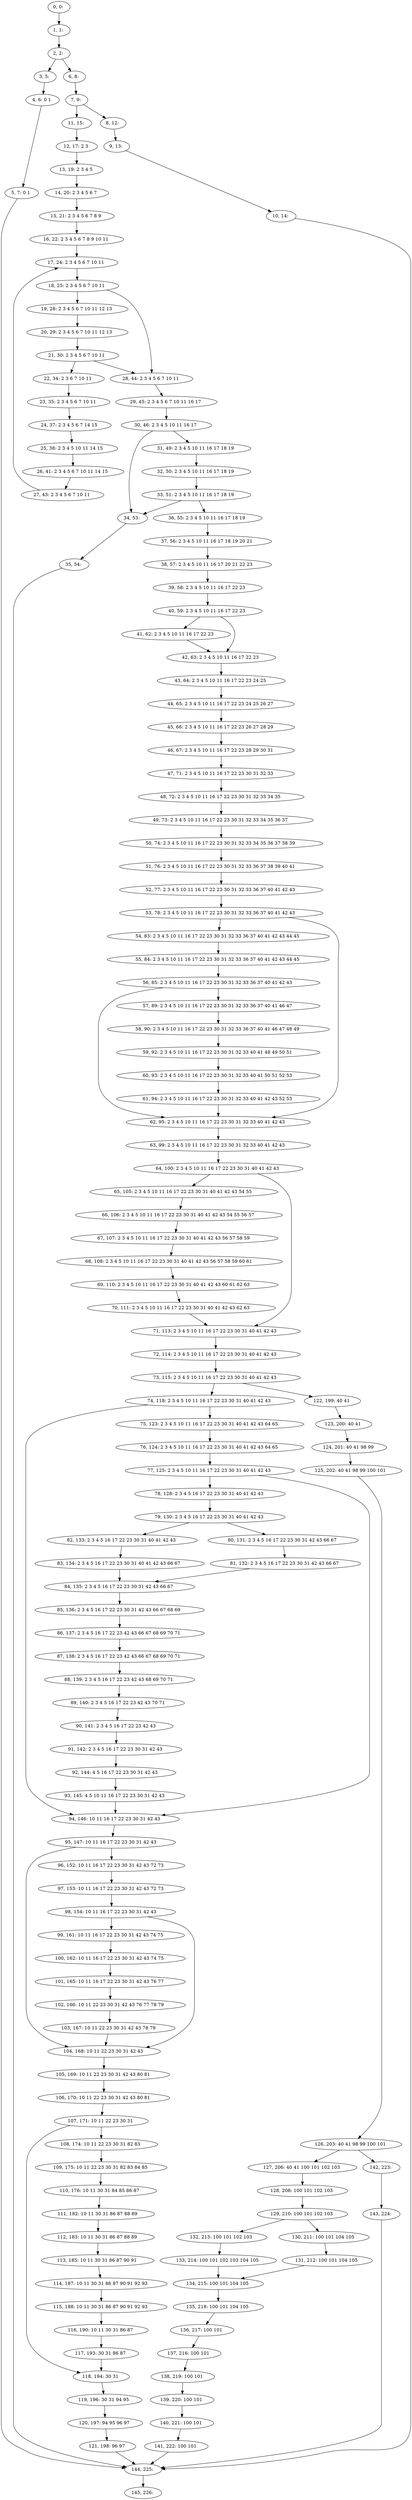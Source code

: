 digraph G {
0[label="0, 0: "];
1[label="1, 1: "];
2[label="2, 2: "];
3[label="3, 5: "];
4[label="4, 6: 0 1 "];
5[label="5, 7: 0 1 "];
6[label="6, 8: "];
7[label="7, 9: "];
8[label="8, 12: "];
9[label="9, 13: "];
10[label="10, 14: "];
11[label="11, 15: "];
12[label="12, 17: 2 3 "];
13[label="13, 19: 2 3 4 5 "];
14[label="14, 20: 2 3 4 5 6 7 "];
15[label="15, 21: 2 3 4 5 6 7 8 9 "];
16[label="16, 22: 2 3 4 5 6 7 8 9 10 11 "];
17[label="17, 24: 2 3 4 5 6 7 10 11 "];
18[label="18, 25: 2 3 4 5 6 7 10 11 "];
19[label="19, 28: 2 3 4 5 6 7 10 11 12 13 "];
20[label="20, 29: 2 3 4 5 6 7 10 11 12 13 "];
21[label="21, 30: 2 3 4 5 6 7 10 11 "];
22[label="22, 34: 2 3 6 7 10 11 "];
23[label="23, 35: 2 3 4 5 6 7 10 11 "];
24[label="24, 37: 2 3 4 5 6 7 14 15 "];
25[label="25, 38: 2 3 4 5 10 11 14 15 "];
26[label="26, 41: 2 3 4 5 6 7 10 11 14 15 "];
27[label="27, 43: 2 3 4 5 6 7 10 11 "];
28[label="28, 44: 2 3 4 5 6 7 10 11 "];
29[label="29, 45: 2 3 4 5 6 7 10 11 16 17 "];
30[label="30, 46: 2 3 4 5 10 11 16 17 "];
31[label="31, 49: 2 3 4 5 10 11 16 17 18 19 "];
32[label="32, 50: 2 3 4 5 10 11 16 17 18 19 "];
33[label="33, 51: 2 3 4 5 10 11 16 17 18 19 "];
34[label="34, 53: "];
35[label="35, 54: "];
36[label="36, 55: 2 3 4 5 10 11 16 17 18 19 "];
37[label="37, 56: 2 3 4 5 10 11 16 17 18 19 20 21 "];
38[label="38, 57: 2 3 4 5 10 11 16 17 20 21 22 23 "];
39[label="39, 58: 2 3 4 5 10 11 16 17 22 23 "];
40[label="40, 59: 2 3 4 5 10 11 16 17 22 23 "];
41[label="41, 62: 2 3 4 5 10 11 16 17 22 23 "];
42[label="42, 63: 2 3 4 5 10 11 16 17 22 23 "];
43[label="43, 64: 2 3 4 5 10 11 16 17 22 23 24 25 "];
44[label="44, 65: 2 3 4 5 10 11 16 17 22 23 24 25 26 27 "];
45[label="45, 66: 2 3 4 5 10 11 16 17 22 23 26 27 28 29 "];
46[label="46, 67: 2 3 4 5 10 11 16 17 22 23 28 29 30 31 "];
47[label="47, 71: 2 3 4 5 10 11 16 17 22 23 30 31 32 33 "];
48[label="48, 72: 2 3 4 5 10 11 16 17 22 23 30 31 32 33 34 35 "];
49[label="49, 73: 2 3 4 5 10 11 16 17 22 23 30 31 32 33 34 35 36 37 "];
50[label="50, 74: 2 3 4 5 10 11 16 17 22 23 30 31 32 33 34 35 36 37 38 39 "];
51[label="51, 76: 2 3 4 5 10 11 16 17 22 23 30 31 32 33 36 37 38 39 40 41 "];
52[label="52, 77: 2 3 4 5 10 11 16 17 22 23 30 31 32 33 36 37 40 41 42 43 "];
53[label="53, 78: 2 3 4 5 10 11 16 17 22 23 30 31 32 33 36 37 40 41 42 43 "];
54[label="54, 83: 2 3 4 5 10 11 16 17 22 23 30 31 32 33 36 37 40 41 42 43 44 45 "];
55[label="55, 84: 2 3 4 5 10 11 16 17 22 23 30 31 32 33 36 37 40 41 42 43 44 45 "];
56[label="56, 85: 2 3 4 5 10 11 16 17 22 23 30 31 32 33 36 37 40 41 42 43 "];
57[label="57, 89: 2 3 4 5 10 11 16 17 22 23 30 31 32 33 36 37 40 41 46 47 "];
58[label="58, 90: 2 3 4 5 10 11 16 17 22 23 30 31 32 33 36 37 40 41 46 47 48 49 "];
59[label="59, 92: 2 3 4 5 10 11 16 17 22 23 30 31 32 33 40 41 48 49 50 51 "];
60[label="60, 93: 2 3 4 5 10 11 16 17 22 23 30 31 32 33 40 41 50 51 52 53 "];
61[label="61, 94: 2 3 4 5 10 11 16 17 22 23 30 31 32 33 40 41 42 43 52 53 "];
62[label="62, 95: 2 3 4 5 10 11 16 17 22 23 30 31 32 33 40 41 42 43 "];
63[label="63, 99: 2 3 4 5 10 11 16 17 22 23 30 31 32 33 40 41 42 43 "];
64[label="64, 100: 2 3 4 5 10 11 16 17 22 23 30 31 40 41 42 43 "];
65[label="65, 105: 2 3 4 5 10 11 16 17 22 23 30 31 40 41 42 43 54 55 "];
66[label="66, 106: 2 3 4 5 10 11 16 17 22 23 30 31 40 41 42 43 54 55 56 57 "];
67[label="67, 107: 2 3 4 5 10 11 16 17 22 23 30 31 40 41 42 43 56 57 58 59 "];
68[label="68, 108: 2 3 4 5 10 11 16 17 22 23 30 31 40 41 42 43 56 57 58 59 60 61 "];
69[label="69, 110: 2 3 4 5 10 11 16 17 22 23 30 31 40 41 42 43 60 61 62 63 "];
70[label="70, 111: 2 3 4 5 10 11 16 17 22 23 30 31 40 41 42 43 62 63 "];
71[label="71, 113: 2 3 4 5 10 11 16 17 22 23 30 31 40 41 42 43 "];
72[label="72, 114: 2 3 4 5 10 11 16 17 22 23 30 31 40 41 42 43 "];
73[label="73, 115: 2 3 4 5 10 11 16 17 22 23 30 31 40 41 42 43 "];
74[label="74, 118: 2 3 4 5 10 11 16 17 22 23 30 31 40 41 42 43 "];
75[label="75, 123: 2 3 4 5 10 11 16 17 22 23 30 31 40 41 42 43 64 65 "];
76[label="76, 124: 2 3 4 5 10 11 16 17 22 23 30 31 40 41 42 43 64 65 "];
77[label="77, 125: 2 3 4 5 10 11 16 17 22 23 30 31 40 41 42 43 "];
78[label="78, 128: 2 3 4 5 16 17 22 23 30 31 40 41 42 43 "];
79[label="79, 130: 2 3 4 5 16 17 22 23 30 31 40 41 42 43 "];
80[label="80, 131: 2 3 4 5 16 17 22 23 30 31 42 43 66 67 "];
81[label="81, 132: 2 3 4 5 16 17 22 23 30 31 42 43 66 67 "];
82[label="82, 133: 2 3 4 5 16 17 22 23 30 31 40 41 42 43 "];
83[label="83, 134: 2 3 4 5 16 17 22 23 30 31 40 41 42 43 66 67 "];
84[label="84, 135: 2 3 4 5 16 17 22 23 30 31 42 43 66 67 "];
85[label="85, 136: 2 3 4 5 16 17 22 23 30 31 42 43 66 67 68 69 "];
86[label="86, 137: 2 3 4 5 16 17 22 23 42 43 66 67 68 69 70 71 "];
87[label="87, 138: 2 3 4 5 16 17 22 23 42 43 66 67 68 69 70 71 "];
88[label="88, 139: 2 3 4 5 16 17 22 23 42 43 68 69 70 71 "];
89[label="89, 140: 2 3 4 5 16 17 22 23 42 43 70 71 "];
90[label="90, 141: 2 3 4 5 16 17 22 23 42 43 "];
91[label="91, 142: 2 3 4 5 16 17 22 23 30 31 42 43 "];
92[label="92, 144: 4 5 16 17 22 23 30 31 42 43 "];
93[label="93, 145: 4 5 10 11 16 17 22 23 30 31 42 43 "];
94[label="94, 146: 10 11 16 17 22 23 30 31 42 43 "];
95[label="95, 147: 10 11 16 17 22 23 30 31 42 43 "];
96[label="96, 152: 10 11 16 17 22 23 30 31 42 43 72 73 "];
97[label="97, 153: 10 11 16 17 22 23 30 31 42 43 72 73 "];
98[label="98, 154: 10 11 16 17 22 23 30 31 42 43 "];
99[label="99, 161: 10 11 16 17 22 23 30 31 42 43 74 75 "];
100[label="100, 162: 10 11 16 17 22 23 30 31 42 43 74 75 "];
101[label="101, 165: 10 11 16 17 22 23 30 31 42 43 76 77 "];
102[label="102, 166: 10 11 22 23 30 31 42 43 76 77 78 79 "];
103[label="103, 167: 10 11 22 23 30 31 42 43 78 79 "];
104[label="104, 168: 10 11 22 23 30 31 42 43 "];
105[label="105, 169: 10 11 22 23 30 31 42 43 80 81 "];
106[label="106, 170: 10 11 22 23 30 31 42 43 80 81 "];
107[label="107, 171: 10 11 22 23 30 31 "];
108[label="108, 174: 10 11 22 23 30 31 82 83 "];
109[label="109, 175: 10 11 22 23 30 31 82 83 84 85 "];
110[label="110, 176: 10 11 30 31 84 85 86 87 "];
111[label="111, 182: 10 11 30 31 86 87 88 89 "];
112[label="112, 183: 10 11 30 31 86 87 88 89 "];
113[label="113, 185: 10 11 30 31 86 87 90 91 "];
114[label="114, 187: 10 11 30 31 86 87 90 91 92 93 "];
115[label="115, 188: 10 11 30 31 86 87 90 91 92 93 "];
116[label="116, 190: 10 11 30 31 86 87 "];
117[label="117, 193: 30 31 86 87 "];
118[label="118, 194: 30 31 "];
119[label="119, 196: 30 31 94 95 "];
120[label="120, 197: 94 95 96 97 "];
121[label="121, 198: 96 97 "];
122[label="122, 199: 40 41 "];
123[label="123, 200: 40 41 "];
124[label="124, 201: 40 41 98 99 "];
125[label="125, 202: 40 41 98 99 100 101 "];
126[label="126, 203: 40 41 98 99 100 101 "];
127[label="127, 206: 40 41 100 101 102 103 "];
128[label="128, 208: 100 101 102 103 "];
129[label="129, 210: 100 101 102 103 "];
130[label="130, 211: 100 101 104 105 "];
131[label="131, 212: 100 101 104 105 "];
132[label="132, 213: 100 101 102 103 "];
133[label="133, 214: 100 101 102 103 104 105 "];
134[label="134, 215: 100 101 104 105 "];
135[label="135, 218: 100 101 104 105 "];
136[label="136, 217: 100 101 "];
137[label="137, 216: 100 101 "];
138[label="138, 219: 100 101 "];
139[label="139, 220: 100 101 "];
140[label="140, 221: 100 101 "];
141[label="141, 222: 100 101 "];
142[label="142, 223: "];
143[label="143, 224: "];
144[label="144, 225: "];
145[label="145, 226: "];
0->1 ;
1->2 ;
2->3 ;
2->6 ;
3->4 ;
4->5 ;
5->144 ;
6->7 ;
7->8 ;
7->11 ;
8->9 ;
9->10 ;
10->144 ;
11->12 ;
12->13 ;
13->14 ;
14->15 ;
15->16 ;
16->17 ;
17->18 ;
18->19 ;
18->28 ;
19->20 ;
20->21 ;
21->22 ;
21->28 ;
22->23 ;
23->24 ;
24->25 ;
25->26 ;
26->27 ;
27->17 ;
28->29 ;
29->30 ;
30->31 ;
30->34 ;
31->32 ;
32->33 ;
33->34 ;
33->36 ;
34->35 ;
35->144 ;
36->37 ;
37->38 ;
38->39 ;
39->40 ;
40->41 ;
40->42 ;
41->42 ;
42->43 ;
43->44 ;
44->45 ;
45->46 ;
46->47 ;
47->48 ;
48->49 ;
49->50 ;
50->51 ;
51->52 ;
52->53 ;
53->54 ;
53->62 ;
54->55 ;
55->56 ;
56->57 ;
56->62 ;
57->58 ;
58->59 ;
59->60 ;
60->61 ;
61->62 ;
62->63 ;
63->64 ;
64->65 ;
64->71 ;
65->66 ;
66->67 ;
67->68 ;
68->69 ;
69->70 ;
70->71 ;
71->72 ;
72->73 ;
73->74 ;
73->122 ;
74->75 ;
74->94 ;
75->76 ;
76->77 ;
77->78 ;
77->94 ;
78->79 ;
79->80 ;
79->82 ;
80->81 ;
81->84 ;
82->83 ;
83->84 ;
84->85 ;
85->86 ;
86->87 ;
87->88 ;
88->89 ;
89->90 ;
90->91 ;
91->92 ;
92->93 ;
93->94 ;
94->95 ;
95->96 ;
95->104 ;
96->97 ;
97->98 ;
98->99 ;
98->104 ;
99->100 ;
100->101 ;
101->102 ;
102->103 ;
103->104 ;
104->105 ;
105->106 ;
106->107 ;
107->108 ;
107->118 ;
108->109 ;
109->110 ;
110->111 ;
111->112 ;
112->113 ;
113->114 ;
114->115 ;
115->116 ;
116->117 ;
117->118 ;
118->119 ;
119->120 ;
120->121 ;
121->144 ;
122->123 ;
123->124 ;
124->125 ;
125->126 ;
126->127 ;
126->142 ;
127->128 ;
128->129 ;
129->130 ;
129->132 ;
130->131 ;
131->134 ;
132->133 ;
133->134 ;
134->135 ;
135->136 ;
136->137 ;
137->138 ;
138->139 ;
139->140 ;
140->141 ;
141->144 ;
142->143 ;
143->144 ;
144->145 ;
}
